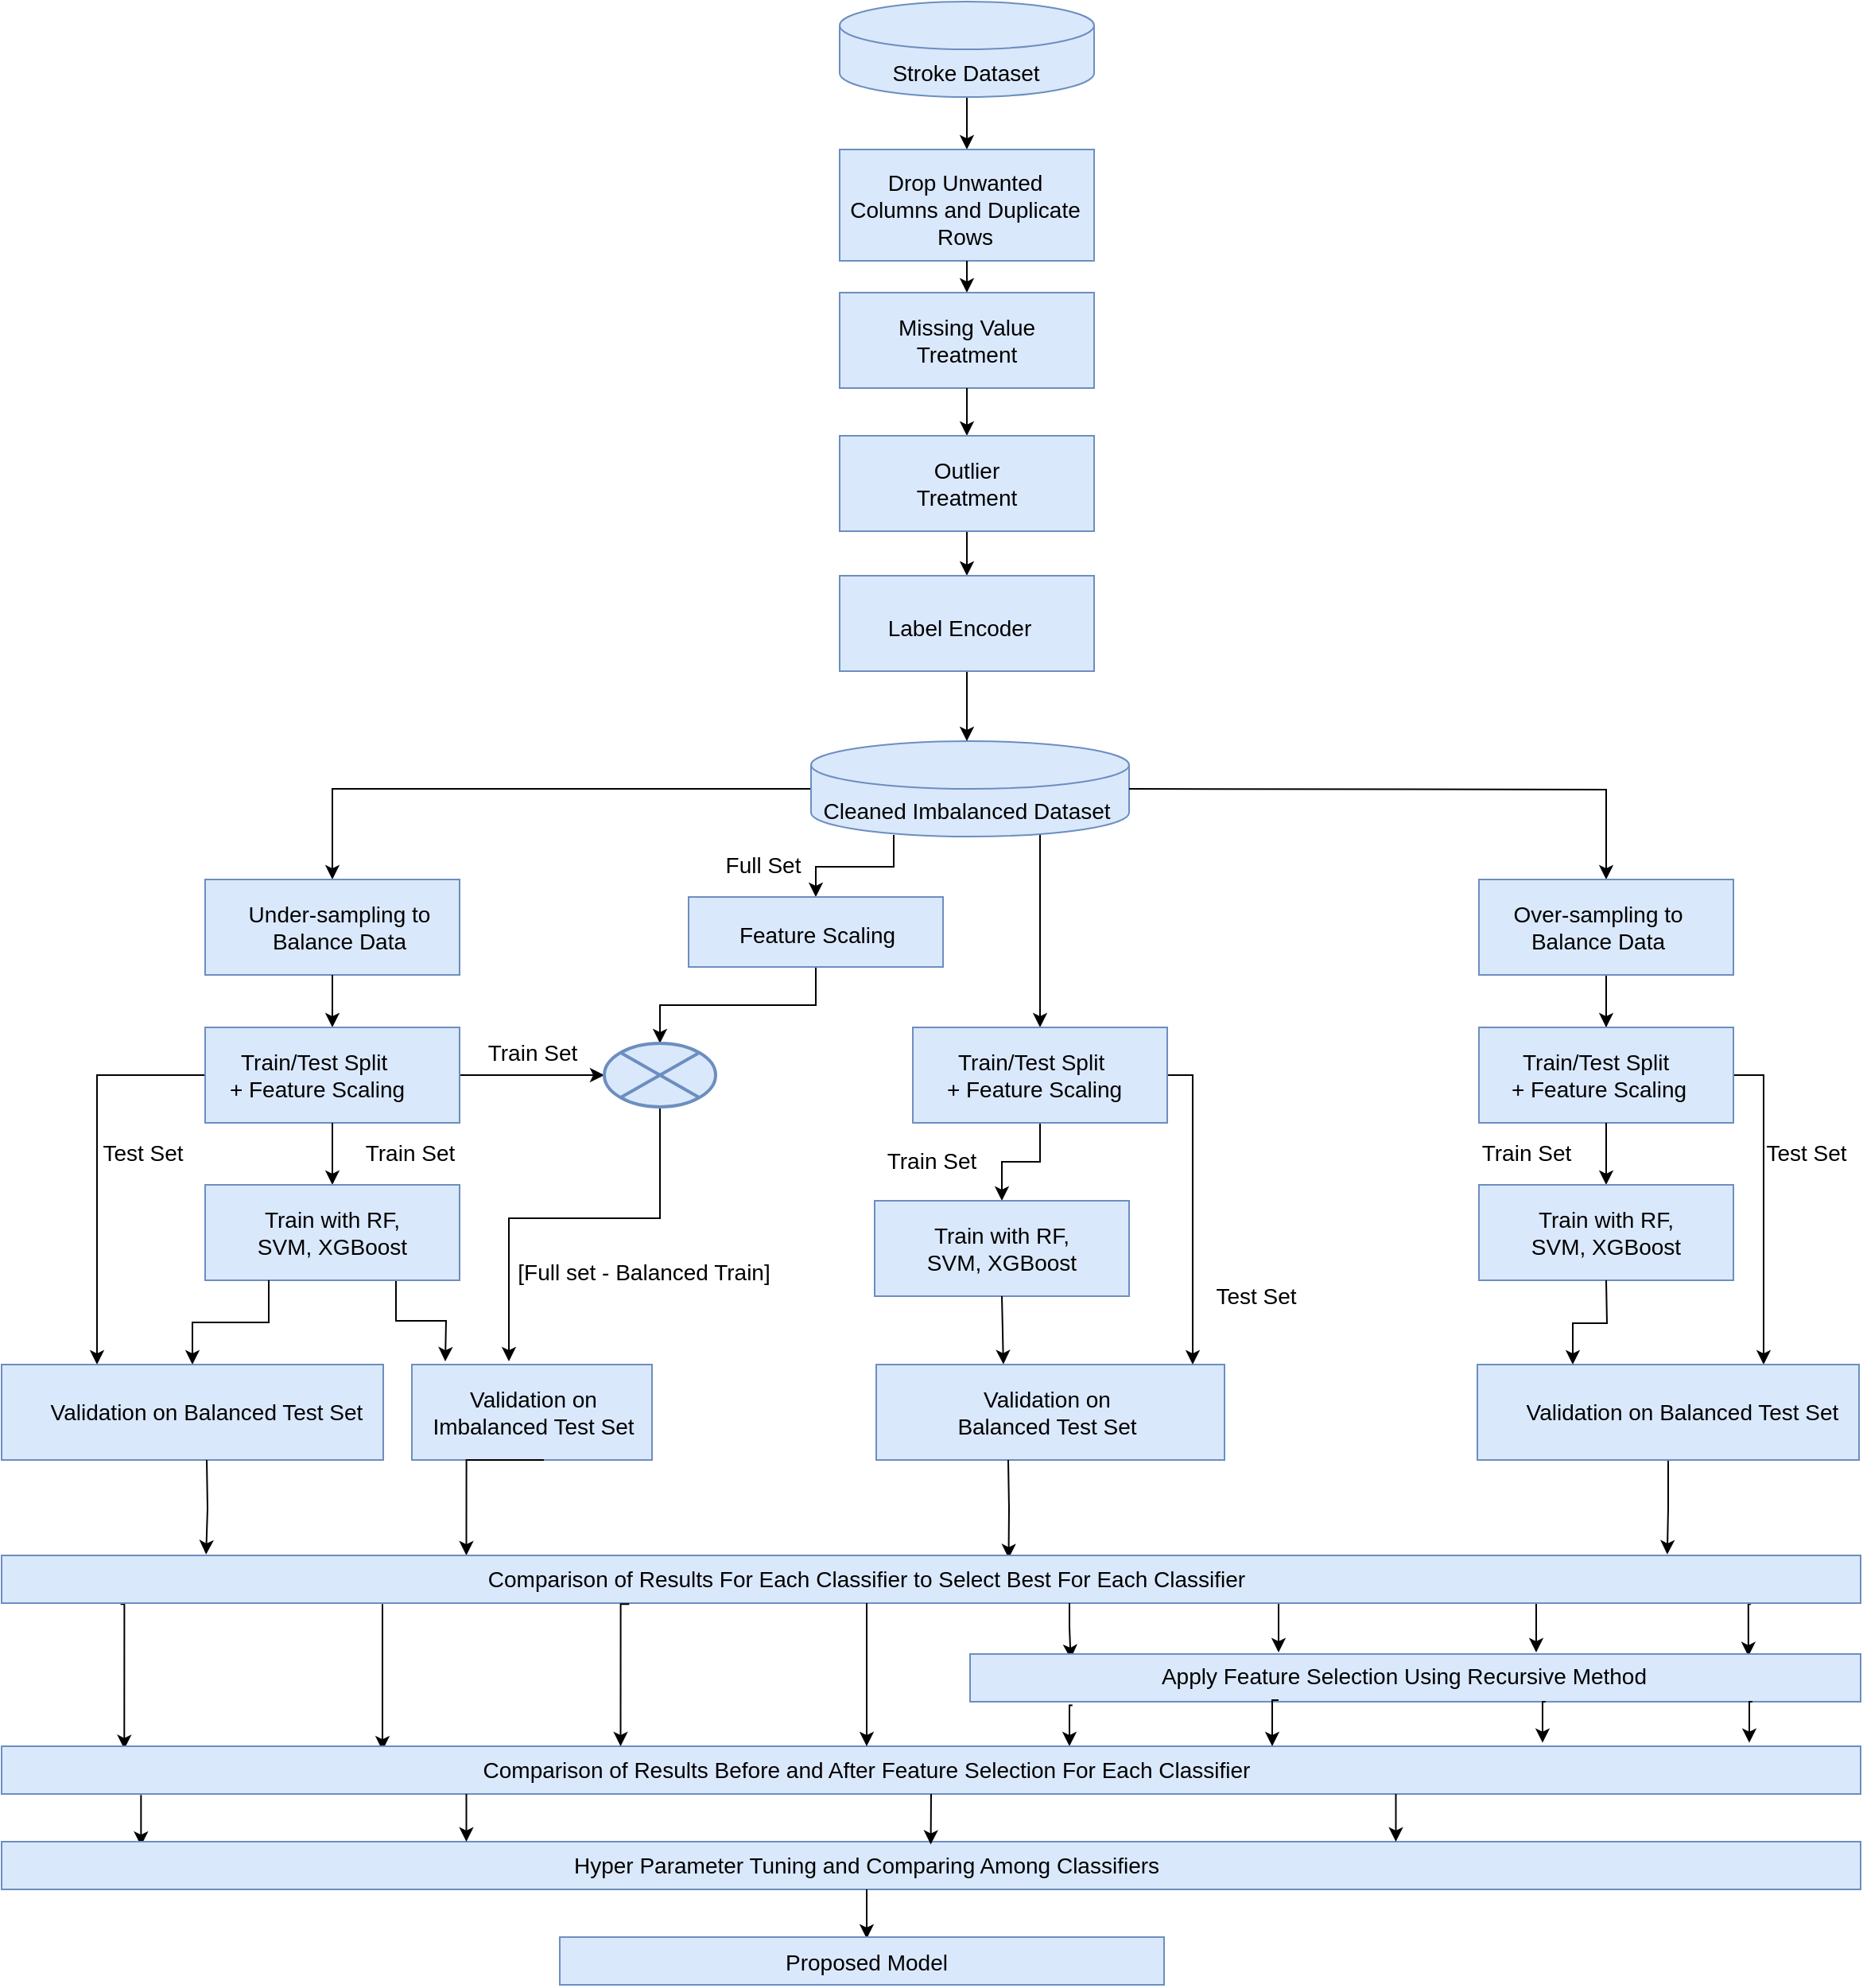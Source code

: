 <mxfile version="18.2.0" type="github">
  <diagram id="PCii4-yHpSWue9ZSMyPw" name="Page-1">
    <mxGraphModel dx="2234" dy="1863" grid="1" gridSize="10" guides="1" tooltips="1" connect="1" arrows="1" fold="1" page="1" pageScale="1" pageWidth="850" pageHeight="1100" math="0" shadow="0">
      <root>
        <mxCell id="0" />
        <mxCell id="1" parent="0" />
        <mxCell id="yMCKSJx15J1RFyX7Sh6V-66" style="rounded=0;orthogonalLoop=1;jettySize=auto;html=1;entryX=0.5;entryY=0;entryDx=0;entryDy=0;" parent="1" source="yMCKSJx15J1RFyX7Sh6V-11" target="yMCKSJx15J1RFyX7Sh6V-13" edge="1">
          <mxGeometry relative="1" as="geometry" />
        </mxCell>
        <mxCell id="yMCKSJx15J1RFyX7Sh6V-11" value="" style="shape=cylinder3;whiteSpace=wrap;html=1;boundedLbl=1;backgroundOutline=1;size=15;fillColor=#dae8fc;strokeColor=#6c8ebf;" parent="1" vertex="1">
          <mxGeometry x="318" y="-95" width="160" height="60" as="geometry" />
        </mxCell>
        <mxCell id="yMCKSJx15J1RFyX7Sh6V-12" value="&lt;font style=&quot;font-size: 14px;&quot;&gt;Stroke Dataset&lt;/font&gt;" style="text;html=1;strokeColor=none;fillColor=none;align=center;verticalAlign=middle;whiteSpace=wrap;rounded=0;" parent="1" vertex="1">
          <mxGeometry x="348" y="-65" width="99" height="30" as="geometry" />
        </mxCell>
        <mxCell id="yMCKSJx15J1RFyX7Sh6V-13" value="" style="rounded=0;whiteSpace=wrap;html=1;fillColor=#dae8fc;strokeColor=#6c8ebf;" parent="1" vertex="1">
          <mxGeometry x="318" y="-2" width="160" height="70" as="geometry" />
        </mxCell>
        <mxCell id="yMCKSJx15J1RFyX7Sh6V-68" style="edgeStyle=none;rounded=0;orthogonalLoop=1;jettySize=auto;html=1;entryX=0.5;entryY=0;entryDx=0;entryDy=0;" parent="1" target="yMCKSJx15J1RFyX7Sh6V-15" edge="1">
          <mxGeometry relative="1" as="geometry">
            <mxPoint x="398" y="68" as="sourcePoint" />
          </mxGeometry>
        </mxCell>
        <mxCell id="yMCKSJx15J1RFyX7Sh6V-14" value="&lt;font style=&quot;font-size: 14px;&quot;&gt;Drop Unwanted Columns and Duplicate Rows&lt;/font&gt;" style="text;html=1;strokeColor=none;fillColor=none;align=center;verticalAlign=middle;whiteSpace=wrap;rounded=0;" parent="1" vertex="1">
          <mxGeometry x="322" y="23" width="150" height="25" as="geometry" />
        </mxCell>
        <mxCell id="yMCKSJx15J1RFyX7Sh6V-15" value="" style="rounded=0;whiteSpace=wrap;html=1;fillColor=#dae8fc;strokeColor=#6c8ebf;" parent="1" vertex="1">
          <mxGeometry x="318" y="88" width="160" height="60" as="geometry" />
        </mxCell>
        <mxCell id="yMCKSJx15J1RFyX7Sh6V-69" value="" style="edgeStyle=none;rounded=0;orthogonalLoop=1;jettySize=auto;html=1;entryX=0.5;entryY=0;entryDx=0;entryDy=0;" parent="1" target="yMCKSJx15J1RFyX7Sh6V-18" edge="1">
          <mxGeometry relative="1" as="geometry">
            <mxPoint x="398" y="148" as="sourcePoint" />
          </mxGeometry>
        </mxCell>
        <mxCell id="yMCKSJx15J1RFyX7Sh6V-16" value="&lt;font style=&quot;font-size: 14px;&quot;&gt;Missing Value Treatment&lt;/font&gt;" style="text;html=1;strokeColor=none;fillColor=none;align=center;verticalAlign=middle;whiteSpace=wrap;rounded=0;" parent="1" vertex="1">
          <mxGeometry x="348" y="103" width="100" height="30" as="geometry" />
        </mxCell>
        <mxCell id="yMCKSJx15J1RFyX7Sh6V-70" style="edgeStyle=none;rounded=0;orthogonalLoop=1;jettySize=auto;html=1;exitX=0.5;exitY=1;exitDx=0;exitDy=0;entryX=0.5;entryY=0;entryDx=0;entryDy=0;" parent="1" source="yMCKSJx15J1RFyX7Sh6V-18" edge="1" target="9C2ls0iakkjEiLeEE_sp-1">
          <mxGeometry relative="1" as="geometry">
            <mxPoint x="399" y="340" as="sourcePoint" />
            <mxPoint x="398" y="370" as="targetPoint" />
          </mxGeometry>
        </mxCell>
        <mxCell id="yMCKSJx15J1RFyX7Sh6V-18" value="" style="rounded=0;whiteSpace=wrap;html=1;fillColor=#dae8fc;strokeColor=#6c8ebf;" parent="1" vertex="1">
          <mxGeometry x="318" y="178" width="160" height="60" as="geometry" />
        </mxCell>
        <mxCell id="yMCKSJx15J1RFyX7Sh6V-19" value="&lt;font style=&quot;font-size: 14px;&quot;&gt;Outlier Treatment&lt;/font&gt;" style="text;html=1;strokeColor=none;fillColor=none;align=center;verticalAlign=middle;whiteSpace=wrap;rounded=0;strokeWidth=2;" parent="1" vertex="1">
          <mxGeometry x="348" y="193" width="100" height="30" as="geometry" />
        </mxCell>
        <mxCell id="yMCKSJx15J1RFyX7Sh6V-71" style="edgeStyle=orthogonalEdgeStyle;rounded=0;orthogonalLoop=1;jettySize=auto;html=1;entryX=0.5;entryY=0;entryDx=0;entryDy=0;" parent="1" source="yMCKSJx15J1RFyX7Sh6V-21" target="yMCKSJx15J1RFyX7Sh6V-24" edge="1">
          <mxGeometry relative="1" as="geometry" />
        </mxCell>
        <mxCell id="yMCKSJx15J1RFyX7Sh6V-21" value="" style="shape=cylinder3;whiteSpace=wrap;html=1;boundedLbl=1;backgroundOutline=1;size=15;fillColor=#dae8fc;strokeColor=#6c8ebf;" parent="1" vertex="1">
          <mxGeometry x="300" y="370" width="200" height="60" as="geometry" />
        </mxCell>
        <mxCell id="yMCKSJx15J1RFyX7Sh6V-72" style="edgeStyle=orthogonalEdgeStyle;rounded=0;orthogonalLoop=1;jettySize=auto;html=1;entryX=0.5;entryY=0;entryDx=0;entryDy=0;" parent="1" target="yMCKSJx15J1RFyX7Sh6V-26" edge="1">
          <mxGeometry relative="1" as="geometry">
            <mxPoint x="500" y="400" as="sourcePoint" />
          </mxGeometry>
        </mxCell>
        <mxCell id="yMCKSJx15J1RFyX7Sh6V-105" style="edgeStyle=orthogonalEdgeStyle;rounded=0;orthogonalLoop=1;jettySize=auto;html=1;exitX=0.75;exitY=1;exitDx=0;exitDy=0;entryX=0.5;entryY=0;entryDx=0;entryDy=0;fontSize=14;" parent="1" source="yMCKSJx15J1RFyX7Sh6V-22" target="yMCKSJx15J1RFyX7Sh6V-46" edge="1">
          <mxGeometry relative="1" as="geometry" />
        </mxCell>
        <mxCell id="yMCKSJx15J1RFyX7Sh6V-111" style="edgeStyle=orthogonalEdgeStyle;rounded=0;orthogonalLoop=1;jettySize=auto;html=1;fontSize=14;" parent="1" source="9C2ls0iakkjEiLeEE_sp-15" target="yMCKSJx15J1RFyX7Sh6V-110" edge="1">
          <mxGeometry relative="1" as="geometry">
            <mxPoint x="330" y="540" as="sourcePoint" />
          </mxGeometry>
        </mxCell>
        <mxCell id="9C2ls0iakkjEiLeEE_sp-17" style="edgeStyle=orthogonalEdgeStyle;rounded=0;orthogonalLoop=1;jettySize=auto;html=1;exitX=0.25;exitY=1;exitDx=0;exitDy=0;entryX=0.5;entryY=0;entryDx=0;entryDy=0;fontSize=14;" edge="1" parent="1" source="yMCKSJx15J1RFyX7Sh6V-22" target="9C2ls0iakkjEiLeEE_sp-15">
          <mxGeometry relative="1" as="geometry" />
        </mxCell>
        <mxCell id="yMCKSJx15J1RFyX7Sh6V-22" value="&lt;font style=&quot;font-size: 14px;&quot;&gt;Cleaned Imbalanced Dataset&lt;/font&gt;" style="text;html=1;strokeColor=none;fillColor=none;align=center;verticalAlign=middle;whiteSpace=wrap;rounded=0;" parent="1" vertex="1">
          <mxGeometry x="306" y="399" width="184" height="30" as="geometry" />
        </mxCell>
        <mxCell id="9C2ls0iakkjEiLeEE_sp-8" style="edgeStyle=orthogonalEdgeStyle;rounded=0;orthogonalLoop=1;jettySize=auto;html=1;entryX=0.25;entryY=0;entryDx=0;entryDy=0;exitX=0;exitY=0.5;exitDx=0;exitDy=0;" edge="1" parent="1" source="yMCKSJx15J1RFyX7Sh6V-28" target="yMCKSJx15J1RFyX7Sh6V-42">
          <mxGeometry relative="1" as="geometry" />
        </mxCell>
        <mxCell id="yMCKSJx15J1RFyX7Sh6V-24" value="" style="rounded=0;whiteSpace=wrap;html=1;fillColor=#dae8fc;strokeColor=#6c8ebf;" parent="1" vertex="1">
          <mxGeometry x="-81" y="457" width="160" height="60" as="geometry" />
        </mxCell>
        <mxCell id="yMCKSJx15J1RFyX7Sh6V-73" value="" style="edgeStyle=none;rounded=0;orthogonalLoop=1;jettySize=auto;html=1;entryX=0.5;entryY=0;entryDx=0;entryDy=0;exitX=0.5;exitY=1;exitDx=0;exitDy=0;" parent="1" source="yMCKSJx15J1RFyX7Sh6V-24" target="yMCKSJx15J1RFyX7Sh6V-28" edge="1">
          <mxGeometry relative="1" as="geometry">
            <mxPoint x="-30" y="430" as="sourcePoint" />
          </mxGeometry>
        </mxCell>
        <mxCell id="yMCKSJx15J1RFyX7Sh6V-25" value="&lt;font style=&quot;font-size: 14px;&quot;&gt;Under-sampling to Balance Data&lt;/font&gt;" style="text;html=1;strokeColor=none;fillColor=none;align=center;verticalAlign=middle;whiteSpace=wrap;rounded=0;" parent="1" vertex="1">
          <mxGeometry x="-56" y="472" width="119" height="30" as="geometry" />
        </mxCell>
        <mxCell id="yMCKSJx15J1RFyX7Sh6V-75" value="" style="edgeStyle=none;rounded=0;orthogonalLoop=1;jettySize=auto;html=1;fontSize=14;" parent="1" source="yMCKSJx15J1RFyX7Sh6V-26" edge="1">
          <mxGeometry relative="1" as="geometry">
            <mxPoint x="800" y="565" as="targetPoint" />
          </mxGeometry>
        </mxCell>
        <mxCell id="yMCKSJx15J1RFyX7Sh6V-26" value="" style="rounded=0;whiteSpace=wrap;html=1;fillColor=#dae8fc;strokeColor=#6c8ebf;" parent="1" vertex="1">
          <mxGeometry x="720" y="457" width="160" height="60" as="geometry" />
        </mxCell>
        <mxCell id="yMCKSJx15J1RFyX7Sh6V-74" value="" style="edgeStyle=none;rounded=0;orthogonalLoop=1;jettySize=auto;html=1;entryX=0.5;entryY=0;entryDx=0;entryDy=0;" parent="1" target="yMCKSJx15J1RFyX7Sh6V-30" edge="1">
          <mxGeometry relative="1" as="geometry">
            <mxPoint x="800" y="520" as="sourcePoint" />
          </mxGeometry>
        </mxCell>
        <mxCell id="yMCKSJx15J1RFyX7Sh6V-27" value="&lt;font style=&quot;font-size: 14px;&quot;&gt;Over-sampling to Balance Data&lt;/font&gt;" style="text;html=1;strokeColor=none;fillColor=none;align=center;verticalAlign=middle;whiteSpace=wrap;rounded=0;" parent="1" vertex="1">
          <mxGeometry x="740" y="472" width="110" height="30" as="geometry" />
        </mxCell>
        <mxCell id="yMCKSJx15J1RFyX7Sh6V-112" style="edgeStyle=orthogonalEdgeStyle;rounded=0;orthogonalLoop=1;jettySize=auto;html=1;exitX=1;exitY=0.5;exitDx=0;exitDy=0;entryX=0;entryY=0.5;entryDx=0;entryDy=0;entryPerimeter=0;fontSize=14;" parent="1" source="yMCKSJx15J1RFyX7Sh6V-28" target="yMCKSJx15J1RFyX7Sh6V-110" edge="1">
          <mxGeometry relative="1" as="geometry" />
        </mxCell>
        <mxCell id="yMCKSJx15J1RFyX7Sh6V-28" value="" style="rounded=0;whiteSpace=wrap;html=1;fillColor=#dae8fc;strokeColor=#6c8ebf;" parent="1" vertex="1">
          <mxGeometry x="-81" y="550" width="160" height="60" as="geometry" />
        </mxCell>
        <mxCell id="yMCKSJx15J1RFyX7Sh6V-76" value="" style="edgeStyle=none;rounded=0;orthogonalLoop=1;jettySize=auto;html=1;fontSize=14;entryX=0.5;entryY=0;entryDx=0;entryDy=0;" parent="1" target="yMCKSJx15J1RFyX7Sh6V-32" edge="1">
          <mxGeometry relative="1" as="geometry">
            <mxPoint x="-1" y="610" as="sourcePoint" />
          </mxGeometry>
        </mxCell>
        <mxCell id="yMCKSJx15J1RFyX7Sh6V-29" value="&lt;font style=&quot;font-size: 14px;&quot;&gt;Train/Test Split&amp;nbsp;&lt;br&gt;+ Feature Scaling&lt;br&gt;&lt;/font&gt;" style="text;html=1;strokeColor=none;fillColor=none;align=center;verticalAlign=middle;whiteSpace=wrap;rounded=0;" parent="1" vertex="1">
          <mxGeometry x="-70" y="565" width="119" height="30" as="geometry" />
        </mxCell>
        <mxCell id="yMCKSJx15J1RFyX7Sh6V-85" style="edgeStyle=orthogonalEdgeStyle;rounded=0;orthogonalLoop=1;jettySize=auto;html=1;entryX=0.75;entryY=0;entryDx=0;entryDy=0;fontSize=14;" parent="1" source="yMCKSJx15J1RFyX7Sh6V-30" target="yMCKSJx15J1RFyX7Sh6V-54" edge="1">
          <mxGeometry relative="1" as="geometry">
            <Array as="points">
              <mxPoint x="899" y="580" />
            </Array>
          </mxGeometry>
        </mxCell>
        <mxCell id="yMCKSJx15J1RFyX7Sh6V-30" value="" style="rounded=0;whiteSpace=wrap;html=1;fillColor=#dae8fc;strokeColor=#6c8ebf;" parent="1" vertex="1">
          <mxGeometry x="720" y="550" width="160" height="60" as="geometry" />
        </mxCell>
        <mxCell id="yMCKSJx15J1RFyX7Sh6V-81" value="" style="edgeStyle=orthogonalEdgeStyle;rounded=0;orthogonalLoop=1;jettySize=auto;html=1;fontSize=14;entryX=0.5;entryY=0;entryDx=0;entryDy=0;" parent="1" target="yMCKSJx15J1RFyX7Sh6V-34" edge="1">
          <mxGeometry relative="1" as="geometry">
            <mxPoint x="800" y="610" as="sourcePoint" />
          </mxGeometry>
        </mxCell>
        <mxCell id="yMCKSJx15J1RFyX7Sh6V-80" style="edgeStyle=orthogonalEdgeStyle;rounded=0;orthogonalLoop=1;jettySize=auto;html=1;exitX=0.75;exitY=1;exitDx=0;exitDy=0;fontSize=14;" parent="1" source="yMCKSJx15J1RFyX7Sh6V-32" edge="1">
          <mxGeometry relative="1" as="geometry">
            <mxPoint x="70" y="760" as="targetPoint" />
          </mxGeometry>
        </mxCell>
        <mxCell id="yMCKSJx15J1RFyX7Sh6V-32" value="" style="rounded=0;whiteSpace=wrap;html=1;fillColor=#dae8fc;strokeColor=#6c8ebf;" parent="1" vertex="1">
          <mxGeometry x="-81" y="649" width="160" height="60" as="geometry" />
        </mxCell>
        <mxCell id="yMCKSJx15J1RFyX7Sh6V-33" value="&lt;font style=&quot;font-size: 14px;&quot;&gt;Train with RF, SVM, XGBoost&lt;/font&gt;" style="text;html=1;strokeColor=none;fillColor=none;align=center;verticalAlign=middle;whiteSpace=wrap;rounded=0;" parent="1" vertex="1">
          <mxGeometry x="-51" y="664" width="100" height="30" as="geometry" />
        </mxCell>
        <mxCell id="yMCKSJx15J1RFyX7Sh6V-34" value="" style="rounded=0;whiteSpace=wrap;html=1;fillColor=#dae8fc;strokeColor=#6c8ebf;" parent="1" vertex="1">
          <mxGeometry x="720" y="649" width="160" height="60" as="geometry" />
        </mxCell>
        <mxCell id="yMCKSJx15J1RFyX7Sh6V-82" value="" style="edgeStyle=orthogonalEdgeStyle;rounded=0;orthogonalLoop=1;jettySize=auto;html=1;fontSize=14;entryX=0.25;entryY=0;entryDx=0;entryDy=0;" parent="1" target="yMCKSJx15J1RFyX7Sh6V-54" edge="1">
          <mxGeometry relative="1" as="geometry">
            <mxPoint x="800" y="709" as="sourcePoint" />
            <mxPoint x="800" y="739" as="targetPoint" />
          </mxGeometry>
        </mxCell>
        <mxCell id="yMCKSJx15J1RFyX7Sh6V-35" value="&lt;font style=&quot;font-size: 14px;&quot;&gt;Train with RF, SVM, XGBoost&lt;/font&gt;" style="text;html=1;strokeColor=none;fillColor=none;align=center;verticalAlign=middle;whiteSpace=wrap;rounded=0;" parent="1" vertex="1">
          <mxGeometry x="750" y="664" width="100" height="30" as="geometry" />
        </mxCell>
        <mxCell id="yMCKSJx15J1RFyX7Sh6V-79" style="edgeStyle=orthogonalEdgeStyle;rounded=0;orthogonalLoop=1;jettySize=auto;html=1;exitX=0.25;exitY=1;exitDx=0;exitDy=0;entryX=0.5;entryY=0;entryDx=0;entryDy=0;fontSize=14;" parent="1" source="yMCKSJx15J1RFyX7Sh6V-32" target="yMCKSJx15J1RFyX7Sh6V-42" edge="1">
          <mxGeometry relative="1" as="geometry">
            <mxPoint x="-30.5" y="799" as="sourcePoint" />
          </mxGeometry>
        </mxCell>
        <mxCell id="yMCKSJx15J1RFyX7Sh6V-42" value="" style="rounded=0;whiteSpace=wrap;html=1;fillColor=#dae8fc;strokeColor=#6c8ebf;" parent="1" vertex="1">
          <mxGeometry x="-209" y="762" width="240" height="60" as="geometry" />
        </mxCell>
        <mxCell id="yMCKSJx15J1RFyX7Sh6V-89" style="edgeStyle=orthogonalEdgeStyle;rounded=0;orthogonalLoop=1;jettySize=auto;html=1;entryX=0.11;entryY=-0.02;entryDx=0;entryDy=0;entryPerimeter=0;fontSize=14;" parent="1" target="yMCKSJx15J1RFyX7Sh6V-56" edge="1">
          <mxGeometry relative="1" as="geometry">
            <mxPoint x="-80" y="822" as="sourcePoint" />
          </mxGeometry>
        </mxCell>
        <mxCell id="yMCKSJx15J1RFyX7Sh6V-43" value="&lt;font style=&quot;font-size: 14px;&quot;&gt;Validation on Balanced Test Set&lt;/font&gt;" style="text;html=1;strokeColor=none;fillColor=none;align=center;verticalAlign=middle;whiteSpace=wrap;rounded=0;" parent="1" vertex="1">
          <mxGeometry x="-185" y="777" width="210" height="30" as="geometry" />
        </mxCell>
        <mxCell id="yMCKSJx15J1RFyX7Sh6V-44" value="" style="rounded=0;whiteSpace=wrap;html=1;fillColor=#dae8fc;strokeColor=#6c8ebf;" parent="1" vertex="1">
          <mxGeometry x="49" y="762" width="151" height="60" as="geometry" />
        </mxCell>
        <mxCell id="yMCKSJx15J1RFyX7Sh6V-88" style="edgeStyle=orthogonalEdgeStyle;rounded=0;orthogonalLoop=1;jettySize=auto;html=1;entryX=0.25;entryY=0;entryDx=0;entryDy=0;fontSize=14;" parent="1" target="yMCKSJx15J1RFyX7Sh6V-56" edge="1">
          <mxGeometry relative="1" as="geometry">
            <mxPoint x="132" y="822" as="sourcePoint" />
            <Array as="points">
              <mxPoint x="83" y="822" />
            </Array>
          </mxGeometry>
        </mxCell>
        <mxCell id="yMCKSJx15J1RFyX7Sh6V-45" value="&lt;font style=&quot;font-size: 14px;&quot;&gt;Validation on Imbalanced Test Set&lt;/font&gt;" style="text;html=1;strokeColor=none;fillColor=none;align=center;verticalAlign=middle;whiteSpace=wrap;rounded=0;" parent="1" vertex="1">
          <mxGeometry x="52" y="777" width="147" height="30" as="geometry" />
        </mxCell>
        <mxCell id="yMCKSJx15J1RFyX7Sh6V-106" style="edgeStyle=orthogonalEdgeStyle;rounded=0;orthogonalLoop=1;jettySize=auto;html=1;exitX=0.5;exitY=1;exitDx=0;exitDy=0;entryX=0.5;entryY=0;entryDx=0;entryDy=0;fontSize=14;" parent="1" source="yMCKSJx15J1RFyX7Sh6V-46" target="yMCKSJx15J1RFyX7Sh6V-48" edge="1">
          <mxGeometry relative="1" as="geometry" />
        </mxCell>
        <mxCell id="B7P2nCLe0r-bqkbQ7zaA-1" style="edgeStyle=orthogonalEdgeStyle;rounded=0;orthogonalLoop=1;jettySize=auto;html=1;fontSize=14;" parent="1" source="yMCKSJx15J1RFyX7Sh6V-46" edge="1">
          <mxGeometry relative="1" as="geometry">
            <Array as="points">
              <mxPoint x="540" y="580" />
              <mxPoint x="540" y="762" />
            </Array>
            <mxPoint x="540" y="762" as="targetPoint" />
          </mxGeometry>
        </mxCell>
        <mxCell id="yMCKSJx15J1RFyX7Sh6V-46" value="" style="rounded=0;whiteSpace=wrap;html=1;fillColor=#dae8fc;strokeColor=#6c8ebf;" parent="1" vertex="1">
          <mxGeometry x="364" y="550" width="160" height="60" as="geometry" />
        </mxCell>
        <mxCell id="yMCKSJx15J1RFyX7Sh6V-48" value="" style="rounded=0;whiteSpace=wrap;html=1;fillColor=#dae8fc;strokeColor=#6c8ebf;" parent="1" vertex="1">
          <mxGeometry x="340" y="659" width="160" height="60" as="geometry" />
        </mxCell>
        <mxCell id="yMCKSJx15J1RFyX7Sh6V-109" style="edgeStyle=orthogonalEdgeStyle;rounded=0;orthogonalLoop=1;jettySize=auto;html=1;entryX=0.365;entryY=-0.003;entryDx=0;entryDy=0;fontSize=14;entryPerimeter=0;" parent="1" target="yMCKSJx15J1RFyX7Sh6V-50" edge="1">
          <mxGeometry relative="1" as="geometry">
            <mxPoint x="420" y="719" as="sourcePoint" />
          </mxGeometry>
        </mxCell>
        <mxCell id="yMCKSJx15J1RFyX7Sh6V-49" value="&lt;font style=&quot;font-size: 14px;&quot;&gt;Train with RF, SVM, XGBoost&lt;/font&gt;" style="text;html=1;strokeColor=none;fillColor=none;align=center;verticalAlign=middle;whiteSpace=wrap;rounded=0;" parent="1" vertex="1">
          <mxGeometry x="370" y="674" width="100" height="30" as="geometry" />
        </mxCell>
        <mxCell id="yMCKSJx15J1RFyX7Sh6V-50" value="" style="rounded=0;whiteSpace=wrap;html=1;fillColor=#dae8fc;strokeColor=#6c8ebf;" parent="1" vertex="1">
          <mxGeometry x="341" y="762" width="219" height="60" as="geometry" />
        </mxCell>
        <mxCell id="yMCKSJx15J1RFyX7Sh6V-87" style="edgeStyle=orthogonalEdgeStyle;rounded=0;orthogonalLoop=1;jettySize=auto;html=1;entryX=0.675;entryY=0.06;entryDx=0;entryDy=0;entryPerimeter=0;fontSize=14;" parent="1" target="yMCKSJx15J1RFyX7Sh6V-57" edge="1">
          <mxGeometry relative="1" as="geometry">
            <mxPoint x="424" y="822" as="sourcePoint" />
          </mxGeometry>
        </mxCell>
        <mxCell id="yMCKSJx15J1RFyX7Sh6V-51" value="&lt;font style=&quot;font-size: 14px;&quot;&gt;Validation on Balanced Test Set&lt;/font&gt;" style="text;html=1;strokeColor=none;fillColor=none;align=center;verticalAlign=middle;whiteSpace=wrap;rounded=0;" parent="1" vertex="1">
          <mxGeometry x="390" y="777" width="117" height="30" as="geometry" />
        </mxCell>
        <mxCell id="yMCKSJx15J1RFyX7Sh6V-86" style="edgeStyle=orthogonalEdgeStyle;rounded=0;orthogonalLoop=1;jettySize=auto;html=1;exitX=0.5;exitY=1;exitDx=0;exitDy=0;entryX=0.896;entryY=-0.02;entryDx=0;entryDy=0;entryPerimeter=0;fontSize=14;" parent="1" source="yMCKSJx15J1RFyX7Sh6V-54" target="yMCKSJx15J1RFyX7Sh6V-56" edge="1">
          <mxGeometry relative="1" as="geometry" />
        </mxCell>
        <mxCell id="yMCKSJx15J1RFyX7Sh6V-54" value="" style="rounded=0;whiteSpace=wrap;html=1;fillColor=#dae8fc;strokeColor=#6c8ebf;" parent="1" vertex="1">
          <mxGeometry x="719" y="762" width="240" height="60" as="geometry" />
        </mxCell>
        <mxCell id="yMCKSJx15J1RFyX7Sh6V-55" value="&lt;font style=&quot;font-size: 14px;&quot;&gt;Validation on Balanced Test Set&lt;/font&gt;" style="text;html=1;strokeColor=none;fillColor=none;align=center;verticalAlign=middle;whiteSpace=wrap;rounded=0;" parent="1" vertex="1">
          <mxGeometry x="743" y="777" width="210" height="30" as="geometry" />
        </mxCell>
        <mxCell id="yMCKSJx15J1RFyX7Sh6V-93" style="edgeStyle=orthogonalEdgeStyle;rounded=0;orthogonalLoop=1;jettySize=auto;html=1;entryX=0.874;entryY=0.047;entryDx=0;entryDy=0;entryPerimeter=0;fontSize=14;exitX=0.941;exitY=1.02;exitDx=0;exitDy=0;exitPerimeter=0;" parent="1" source="yMCKSJx15J1RFyX7Sh6V-56" target="yMCKSJx15J1RFyX7Sh6V-58" edge="1">
          <mxGeometry relative="1" as="geometry" />
        </mxCell>
        <mxCell id="yMCKSJx15J1RFyX7Sh6V-94" style="edgeStyle=orthogonalEdgeStyle;rounded=0;orthogonalLoop=1;jettySize=auto;html=1;exitX=0.75;exitY=1;exitDx=0;exitDy=0;entryX=0.5;entryY=0;entryDx=0;entryDy=0;fontSize=14;" parent="1" edge="1">
          <mxGeometry relative="1" as="geometry">
            <mxPoint x="750.75" y="912" as="sourcePoint" />
            <mxPoint x="756" y="943" as="targetPoint" />
          </mxGeometry>
        </mxCell>
        <mxCell id="yMCKSJx15J1RFyX7Sh6V-95" style="edgeStyle=orthogonalEdgeStyle;rounded=0;orthogonalLoop=1;jettySize=auto;html=1;entryX=0.25;entryY=0;entryDx=0;entryDy=0;fontSize=14;exitX=1;exitY=1;exitDx=0;exitDy=0;" parent="1" source="yMCKSJx15J1RFyX7Sh6V-57" target="yMCKSJx15J1RFyX7Sh6V-59" edge="1">
          <mxGeometry relative="1" as="geometry" />
        </mxCell>
        <mxCell id="yMCKSJx15J1RFyX7Sh6V-96" style="edgeStyle=orthogonalEdgeStyle;rounded=0;orthogonalLoop=1;jettySize=auto;html=1;entryX=0.066;entryY=0.06;entryDx=0;entryDy=0;entryPerimeter=0;fontSize=14;exitX=0.064;exitY=1.02;exitDx=0;exitDy=0;exitPerimeter=0;" parent="1" source="yMCKSJx15J1RFyX7Sh6V-56" target="yMCKSJx15J1RFyX7Sh6V-60" edge="1">
          <mxGeometry relative="1" as="geometry">
            <Array as="points">
              <mxPoint x="-132" y="913" />
            </Array>
          </mxGeometry>
        </mxCell>
        <mxCell id="yMCKSJx15J1RFyX7Sh6V-97" style="edgeStyle=orthogonalEdgeStyle;rounded=0;orthogonalLoop=1;jettySize=auto;html=1;fontSize=14;entryX=0.145;entryY=0.087;entryDx=0;entryDy=0;entryPerimeter=0;exitX=0.145;exitY=1.02;exitDx=0;exitDy=0;exitPerimeter=0;" parent="1" edge="1">
          <mxGeometry relative="1" as="geometry">
            <mxPoint x="30.505" y="912.6" as="sourcePoint" />
            <mxPoint x="30.505" y="1004.61" as="targetPoint" />
          </mxGeometry>
        </mxCell>
        <mxCell id="yMCKSJx15J1RFyX7Sh6V-56" value="" style="rounded=0;whiteSpace=wrap;html=1;fillColor=#dae8fc;strokeColor=#6c8ebf;" parent="1" vertex="1">
          <mxGeometry x="-209" y="882" width="1169" height="30" as="geometry" />
        </mxCell>
        <mxCell id="yMCKSJx15J1RFyX7Sh6V-90" style="edgeStyle=orthogonalEdgeStyle;rounded=0;orthogonalLoop=1;jettySize=auto;html=1;exitX=0.75;exitY=1;exitDx=0;exitDy=0;entryX=0.113;entryY=0.1;entryDx=0;entryDy=0;entryPerimeter=0;fontSize=14;" parent="1" source="yMCKSJx15J1RFyX7Sh6V-57" target="yMCKSJx15J1RFyX7Sh6V-58" edge="1">
          <mxGeometry relative="1" as="geometry">
            <Array as="points">
              <mxPoint x="463" y="927" />
            </Array>
          </mxGeometry>
        </mxCell>
        <mxCell id="yMCKSJx15J1RFyX7Sh6V-57" value="&lt;font style=&quot;font-size: 14px;&quot;&gt;Comparison of Results For Each Classifier to Select Best For Each Classifier&lt;/font&gt;" style="text;html=1;strokeColor=none;fillColor=none;align=center;verticalAlign=middle;whiteSpace=wrap;rounded=0;" parent="1" vertex="1">
          <mxGeometry x="80" y="882" width="510" height="30" as="geometry" />
        </mxCell>
        <mxCell id="9C2ls0iakkjEiLeEE_sp-9" style="edgeStyle=orthogonalEdgeStyle;rounded=0;orthogonalLoop=1;jettySize=auto;html=1;entryX=0.75;entryY=0;entryDx=0;entryDy=0;fontSize=14;exitX=0.115;exitY=1.073;exitDx=0;exitDy=0;exitPerimeter=0;" edge="1" parent="1" source="yMCKSJx15J1RFyX7Sh6V-58" target="yMCKSJx15J1RFyX7Sh6V-61">
          <mxGeometry relative="1" as="geometry" />
        </mxCell>
        <mxCell id="yMCKSJx15J1RFyX7Sh6V-58" value="" style="rounded=0;whiteSpace=wrap;html=1;fillColor=#dae8fc;strokeColor=#6c8ebf;" parent="1" vertex="1">
          <mxGeometry x="400" y="944" width="560" height="30" as="geometry" />
        </mxCell>
        <mxCell id="yMCKSJx15J1RFyX7Sh6V-59" value="&lt;font style=&quot;font-size: 14px;&quot;&gt;Apply Feature Selection Using Recursive Method&lt;/font&gt;" style="text;html=1;strokeColor=none;fillColor=none;align=center;verticalAlign=middle;whiteSpace=wrap;rounded=0;" parent="1" vertex="1">
          <mxGeometry x="515" y="943" width="316" height="30" as="geometry" />
        </mxCell>
        <mxCell id="yMCKSJx15J1RFyX7Sh6V-100" style="edgeStyle=orthogonalEdgeStyle;rounded=0;orthogonalLoop=1;jettySize=auto;html=1;fontSize=14;exitX=0.075;exitY=1.02;exitDx=0;exitDy=0;exitPerimeter=0;entryX=0.075;entryY=0.087;entryDx=0;entryDy=0;entryPerimeter=0;" parent="1" source="yMCKSJx15J1RFyX7Sh6V-60" target="yMCKSJx15J1RFyX7Sh6V-62" edge="1">
          <mxGeometry relative="1" as="geometry" />
        </mxCell>
        <mxCell id="yMCKSJx15J1RFyX7Sh6V-60" value="" style="rounded=0;whiteSpace=wrap;html=1;fillColor=#dae8fc;strokeColor=#6c8ebf;" parent="1" vertex="1">
          <mxGeometry x="-209" y="1002" width="1169" height="30" as="geometry" />
        </mxCell>
        <mxCell id="yMCKSJx15J1RFyX7Sh6V-61" value="&lt;font style=&quot;font-size: 14px;&quot;&gt;Comparison of Results Before and After Feature Selection For Each Classifier&lt;/font&gt;" style="text;html=1;strokeColor=none;fillColor=none;align=center;verticalAlign=middle;whiteSpace=wrap;rounded=0;" parent="1" vertex="1">
          <mxGeometry x="80" y="1002" width="510" height="30" as="geometry" />
        </mxCell>
        <mxCell id="yMCKSJx15J1RFyX7Sh6V-62" value="" style="rounded=0;whiteSpace=wrap;html=1;fillColor=#dae8fc;strokeColor=#6c8ebf;" parent="1" vertex="1">
          <mxGeometry x="-209" y="1062" width="1169" height="30" as="geometry" />
        </mxCell>
        <mxCell id="yMCKSJx15J1RFyX7Sh6V-104" value="" style="edgeStyle=orthogonalEdgeStyle;rounded=0;orthogonalLoop=1;jettySize=auto;html=1;fontSize=14;entryX=0.5;entryY=0;entryDx=0;entryDy=0;" parent="1" source="yMCKSJx15J1RFyX7Sh6V-63" target="yMCKSJx15J1RFyX7Sh6V-65" edge="1">
          <mxGeometry relative="1" as="geometry" />
        </mxCell>
        <mxCell id="yMCKSJx15J1RFyX7Sh6V-63" value="&lt;font style=&quot;font-size: 14px;&quot;&gt;Hyper Parameter Tuning and Comparing Among Classifiers&lt;/font&gt;" style="text;html=1;strokeColor=none;fillColor=none;align=center;verticalAlign=middle;whiteSpace=wrap;rounded=0;" parent="1" vertex="1">
          <mxGeometry x="80" y="1062" width="510" height="30" as="geometry" />
        </mxCell>
        <mxCell id="yMCKSJx15J1RFyX7Sh6V-64" value="" style="rounded=0;whiteSpace=wrap;html=1;fillColor=#dae8fc;strokeColor=#6c8ebf;" parent="1" vertex="1">
          <mxGeometry x="142" y="1122" width="380" height="30" as="geometry" />
        </mxCell>
        <mxCell id="yMCKSJx15J1RFyX7Sh6V-65" value="&lt;font style=&quot;font-size: 14px;&quot;&gt;Proposed Model&lt;/font&gt;" style="text;html=1;strokeColor=none;fillColor=none;align=center;verticalAlign=middle;whiteSpace=wrap;rounded=0;" parent="1" vertex="1">
          <mxGeometry x="230" y="1123" width="210" height="30" as="geometry" />
        </mxCell>
        <mxCell id="yMCKSJx15J1RFyX7Sh6V-98" style="edgeStyle=orthogonalEdgeStyle;rounded=0;orthogonalLoop=1;jettySize=auto;html=1;fontSize=14;entryX=0.25;entryY=0;entryDx=0;entryDy=0;exitX=0.017;exitY=1.02;exitDx=0;exitDy=0;exitPerimeter=0;" parent="1" edge="1">
          <mxGeometry relative="1" as="geometry">
            <mxPoint x="185.67" y="912.6" as="sourcePoint" />
            <mxPoint x="180.25" y="1002" as="targetPoint" />
            <Array as="points">
              <mxPoint x="180" y="913" />
            </Array>
          </mxGeometry>
        </mxCell>
        <mxCell id="yMCKSJx15J1RFyX7Sh6V-99" style="edgeStyle=orthogonalEdgeStyle;rounded=0;orthogonalLoop=1;jettySize=auto;html=1;fontSize=14;entryX=0.5;entryY=0;entryDx=0;entryDy=0;exitX=0.5;exitY=1;exitDx=0;exitDy=0;" parent="1" source="yMCKSJx15J1RFyX7Sh6V-57" target="yMCKSJx15J1RFyX7Sh6V-61" edge="1">
          <mxGeometry relative="1" as="geometry">
            <mxPoint x="-19.495" y="932.6" as="sourcePoint" />
            <mxPoint x="-19.495" y="1024.61" as="targetPoint" />
          </mxGeometry>
        </mxCell>
        <mxCell id="yMCKSJx15J1RFyX7Sh6V-101" style="edgeStyle=orthogonalEdgeStyle;rounded=0;orthogonalLoop=1;jettySize=auto;html=1;fontSize=14;entryX=0.25;entryY=0;entryDx=0;entryDy=0;exitX=0.25;exitY=1;exitDx=0;exitDy=0;" parent="1" source="yMCKSJx15J1RFyX7Sh6V-60" target="yMCKSJx15J1RFyX7Sh6V-62" edge="1">
          <mxGeometry relative="1" as="geometry">
            <mxPoint x="-20" y="1042" as="sourcePoint" />
            <mxPoint x="-111.325" y="1074.61" as="targetPoint" />
          </mxGeometry>
        </mxCell>
        <mxCell id="yMCKSJx15J1RFyX7Sh6V-102" style="edgeStyle=orthogonalEdgeStyle;rounded=0;orthogonalLoop=1;jettySize=auto;html=1;fontSize=14;entryX=0.579;entryY=0.06;entryDx=0;entryDy=0;exitX=0.5;exitY=1;exitDx=0;exitDy=0;entryPerimeter=0;" parent="1" source="yMCKSJx15J1RFyX7Sh6V-60" target="yMCKSJx15J1RFyX7Sh6V-63" edge="1">
          <mxGeometry relative="1" as="geometry">
            <mxPoint x="93.25" y="1042" as="sourcePoint" />
            <mxPoint x="93.25" y="1072" as="targetPoint" />
          </mxGeometry>
        </mxCell>
        <mxCell id="yMCKSJx15J1RFyX7Sh6V-103" style="edgeStyle=orthogonalEdgeStyle;rounded=0;orthogonalLoop=1;jettySize=auto;html=1;fontSize=14;entryX=0.75;entryY=0;entryDx=0;entryDy=0;exitX=0.75;exitY=1;exitDx=0;exitDy=0;" parent="1" source="yMCKSJx15J1RFyX7Sh6V-60" target="yMCKSJx15J1RFyX7Sh6V-62" edge="1">
          <mxGeometry relative="1" as="geometry">
            <mxPoint x="640" y="1052" as="sourcePoint" />
            <mxPoint x="385.29" y="1073.8" as="targetPoint" />
          </mxGeometry>
        </mxCell>
        <mxCell id="yMCKSJx15J1RFyX7Sh6V-113" style="edgeStyle=orthogonalEdgeStyle;rounded=0;orthogonalLoop=1;jettySize=auto;html=1;fontSize=14;" parent="1" source="yMCKSJx15J1RFyX7Sh6V-110" edge="1">
          <mxGeometry relative="1" as="geometry">
            <mxPoint x="110" y="760" as="targetPoint" />
            <Array as="points">
              <mxPoint x="205" y="670" />
              <mxPoint x="110" y="670" />
            </Array>
          </mxGeometry>
        </mxCell>
        <mxCell id="yMCKSJx15J1RFyX7Sh6V-110" value="" style="verticalLabelPosition=bottom;verticalAlign=top;html=1;shape=mxgraph.flowchart.or;fontSize=14;strokeWidth=2;fillColor=#dae8fc;strokeColor=#6c8ebf;" parent="1" vertex="1">
          <mxGeometry x="170" y="560" width="70" height="40" as="geometry" />
        </mxCell>
        <mxCell id="yMCKSJx15J1RFyX7Sh6V-114" value="Full Set" style="text;html=1;strokeColor=none;fillColor=none;align=center;verticalAlign=middle;whiteSpace=wrap;rounded=0;fontSize=14;" parent="1" vertex="1">
          <mxGeometry x="240" y="433" width="60" height="30" as="geometry" />
        </mxCell>
        <mxCell id="yMCKSJx15J1RFyX7Sh6V-115" value="Test Set" style="text;html=1;strokeColor=none;fillColor=none;align=center;verticalAlign=middle;whiteSpace=wrap;rounded=0;fontSize=14;" parent="1" vertex="1">
          <mxGeometry x="-150" y="614" width="60" height="30" as="geometry" />
        </mxCell>
        <mxCell id="yMCKSJx15J1RFyX7Sh6V-117" value="Train Set" style="text;html=1;strokeColor=none;fillColor=none;align=center;verticalAlign=middle;whiteSpace=wrap;rounded=0;fontSize=14;" parent="1" vertex="1">
          <mxGeometry x="18" y="614" width="60" height="30" as="geometry" />
        </mxCell>
        <mxCell id="yMCKSJx15J1RFyX7Sh6V-120" value="Train Set" style="text;html=1;strokeColor=none;fillColor=none;align=center;verticalAlign=middle;whiteSpace=wrap;rounded=0;fontSize=14;" parent="1" vertex="1">
          <mxGeometry x="94.5" y="551" width="60" height="30" as="geometry" />
        </mxCell>
        <mxCell id="yMCKSJx15J1RFyX7Sh6V-121" value="Train Set" style="text;html=1;strokeColor=none;fillColor=none;align=center;verticalAlign=middle;whiteSpace=wrap;rounded=0;fontSize=14;" parent="1" vertex="1">
          <mxGeometry x="345.5" y="619" width="60" height="30" as="geometry" />
        </mxCell>
        <mxCell id="yMCKSJx15J1RFyX7Sh6V-122" value="Test Set" style="text;html=1;strokeColor=none;fillColor=none;align=center;verticalAlign=middle;whiteSpace=wrap;rounded=0;fontSize=14;" parent="1" vertex="1">
          <mxGeometry x="550" y="704" width="60" height="30" as="geometry" />
        </mxCell>
        <mxCell id="yMCKSJx15J1RFyX7Sh6V-123" value="Train Set" style="text;html=1;strokeColor=none;fillColor=none;align=center;verticalAlign=middle;whiteSpace=wrap;rounded=0;fontSize=14;" parent="1" vertex="1">
          <mxGeometry x="720" y="614" width="60" height="30" as="geometry" />
        </mxCell>
        <mxCell id="yMCKSJx15J1RFyX7Sh6V-124" value="Test Set" style="text;html=1;strokeColor=none;fillColor=none;align=center;verticalAlign=middle;whiteSpace=wrap;rounded=0;fontSize=14;" parent="1" vertex="1">
          <mxGeometry x="896" y="614" width="60" height="30" as="geometry" />
        </mxCell>
        <mxCell id="yMCKSJx15J1RFyX7Sh6V-126" value="[Full set - Balanced Train]" style="text;html=1;strokeColor=none;fillColor=none;align=center;verticalAlign=middle;whiteSpace=wrap;rounded=0;fontSize=14;rotation=0;" parent="1" vertex="1">
          <mxGeometry x="110" y="689" width="170" height="30" as="geometry" />
        </mxCell>
        <mxCell id="9C2ls0iakkjEiLeEE_sp-6" value="" style="edgeStyle=orthogonalEdgeStyle;rounded=0;orthogonalLoop=1;jettySize=auto;html=1;" edge="1" parent="1" source="9C2ls0iakkjEiLeEE_sp-1">
          <mxGeometry relative="1" as="geometry">
            <mxPoint x="398" y="370" as="targetPoint" />
          </mxGeometry>
        </mxCell>
        <mxCell id="9C2ls0iakkjEiLeEE_sp-1" value="" style="rounded=0;whiteSpace=wrap;html=1;fillColor=#dae8fc;strokeColor=#6c8ebf;" vertex="1" parent="1">
          <mxGeometry x="318" y="266" width="160" height="60" as="geometry" />
        </mxCell>
        <mxCell id="9C2ls0iakkjEiLeEE_sp-2" value="&lt;font style=&quot;font-size: 14px;&quot;&gt;Label Encoder&lt;/font&gt;" style="text;html=1;strokeColor=none;fillColor=none;align=center;verticalAlign=middle;whiteSpace=wrap;rounded=0;strokeWidth=2;" vertex="1" parent="1">
          <mxGeometry x="344" y="284" width="99" height="30" as="geometry" />
        </mxCell>
        <mxCell id="9C2ls0iakkjEiLeEE_sp-10" style="edgeStyle=orthogonalEdgeStyle;rounded=0;orthogonalLoop=1;jettySize=auto;html=1;entryX=1;entryY=0;entryDx=0;entryDy=0;fontSize=14;exitX=0.25;exitY=1;exitDx=0;exitDy=0;" edge="1" parent="1" source="yMCKSJx15J1RFyX7Sh6V-59" target="yMCKSJx15J1RFyX7Sh6V-61">
          <mxGeometry relative="1" as="geometry">
            <mxPoint x="522.0" y="973" as="sourcePoint" />
            <mxPoint x="520.1" y="998.81" as="targetPoint" />
            <Array as="points">
              <mxPoint x="590" y="973" />
            </Array>
          </mxGeometry>
        </mxCell>
        <mxCell id="9C2ls0iakkjEiLeEE_sp-11" style="edgeStyle=orthogonalEdgeStyle;rounded=0;orthogonalLoop=1;jettySize=auto;html=1;entryX=0.75;entryY=0;entryDx=0;entryDy=0;fontSize=14;exitX=0.115;exitY=1.073;exitDx=0;exitDy=0;exitPerimeter=0;" edge="1" parent="1">
          <mxGeometry relative="1" as="geometry">
            <mxPoint x="761.9" y="974" as="sourcePoint" />
            <mxPoint x="760" y="999.81" as="targetPoint" />
          </mxGeometry>
        </mxCell>
        <mxCell id="9C2ls0iakkjEiLeEE_sp-12" style="edgeStyle=orthogonalEdgeStyle;rounded=0;orthogonalLoop=1;jettySize=auto;html=1;entryX=0.75;entryY=0;entryDx=0;entryDy=0;fontSize=14;exitX=0.115;exitY=1.073;exitDx=0;exitDy=0;exitPerimeter=0;" edge="1" parent="1">
          <mxGeometry relative="1" as="geometry">
            <mxPoint x="891.9" y="974" as="sourcePoint" />
            <mxPoint x="890" y="999.81" as="targetPoint" />
          </mxGeometry>
        </mxCell>
        <mxCell id="9C2ls0iakkjEiLeEE_sp-13" value="&lt;font style=&quot;font-size: 14px;&quot;&gt;Train/Test Split&amp;nbsp;&lt;br&gt;+ Feature Scaling&lt;br&gt;&lt;/font&gt;" style="text;html=1;strokeColor=none;fillColor=none;align=center;verticalAlign=middle;whiteSpace=wrap;rounded=0;" vertex="1" parent="1">
          <mxGeometry x="381" y="565" width="119" height="30" as="geometry" />
        </mxCell>
        <mxCell id="9C2ls0iakkjEiLeEE_sp-14" value="&lt;font style=&quot;font-size: 14px;&quot;&gt;Train/Test Split&amp;nbsp;&lt;br&gt;+ Feature Scaling&lt;br&gt;&lt;/font&gt;" style="text;html=1;strokeColor=none;fillColor=none;align=center;verticalAlign=middle;whiteSpace=wrap;rounded=0;" vertex="1" parent="1">
          <mxGeometry x="735.5" y="565" width="119" height="30" as="geometry" />
        </mxCell>
        <mxCell id="9C2ls0iakkjEiLeEE_sp-15" value="" style="rounded=0;whiteSpace=wrap;html=1;fillColor=#dae8fc;strokeColor=#6c8ebf;" vertex="1" parent="1">
          <mxGeometry x="223" y="468" width="160" height="44" as="geometry" />
        </mxCell>
        <mxCell id="9C2ls0iakkjEiLeEE_sp-16" value="&lt;font style=&quot;font-size: 14px;&quot;&gt;Feature Scaling&lt;br&gt;&lt;/font&gt;" style="text;html=1;strokeColor=none;fillColor=none;align=center;verticalAlign=middle;whiteSpace=wrap;rounded=0;" vertex="1" parent="1">
          <mxGeometry x="244" y="480.5" width="119.5" height="22.5" as="geometry" />
        </mxCell>
      </root>
    </mxGraphModel>
  </diagram>
</mxfile>
